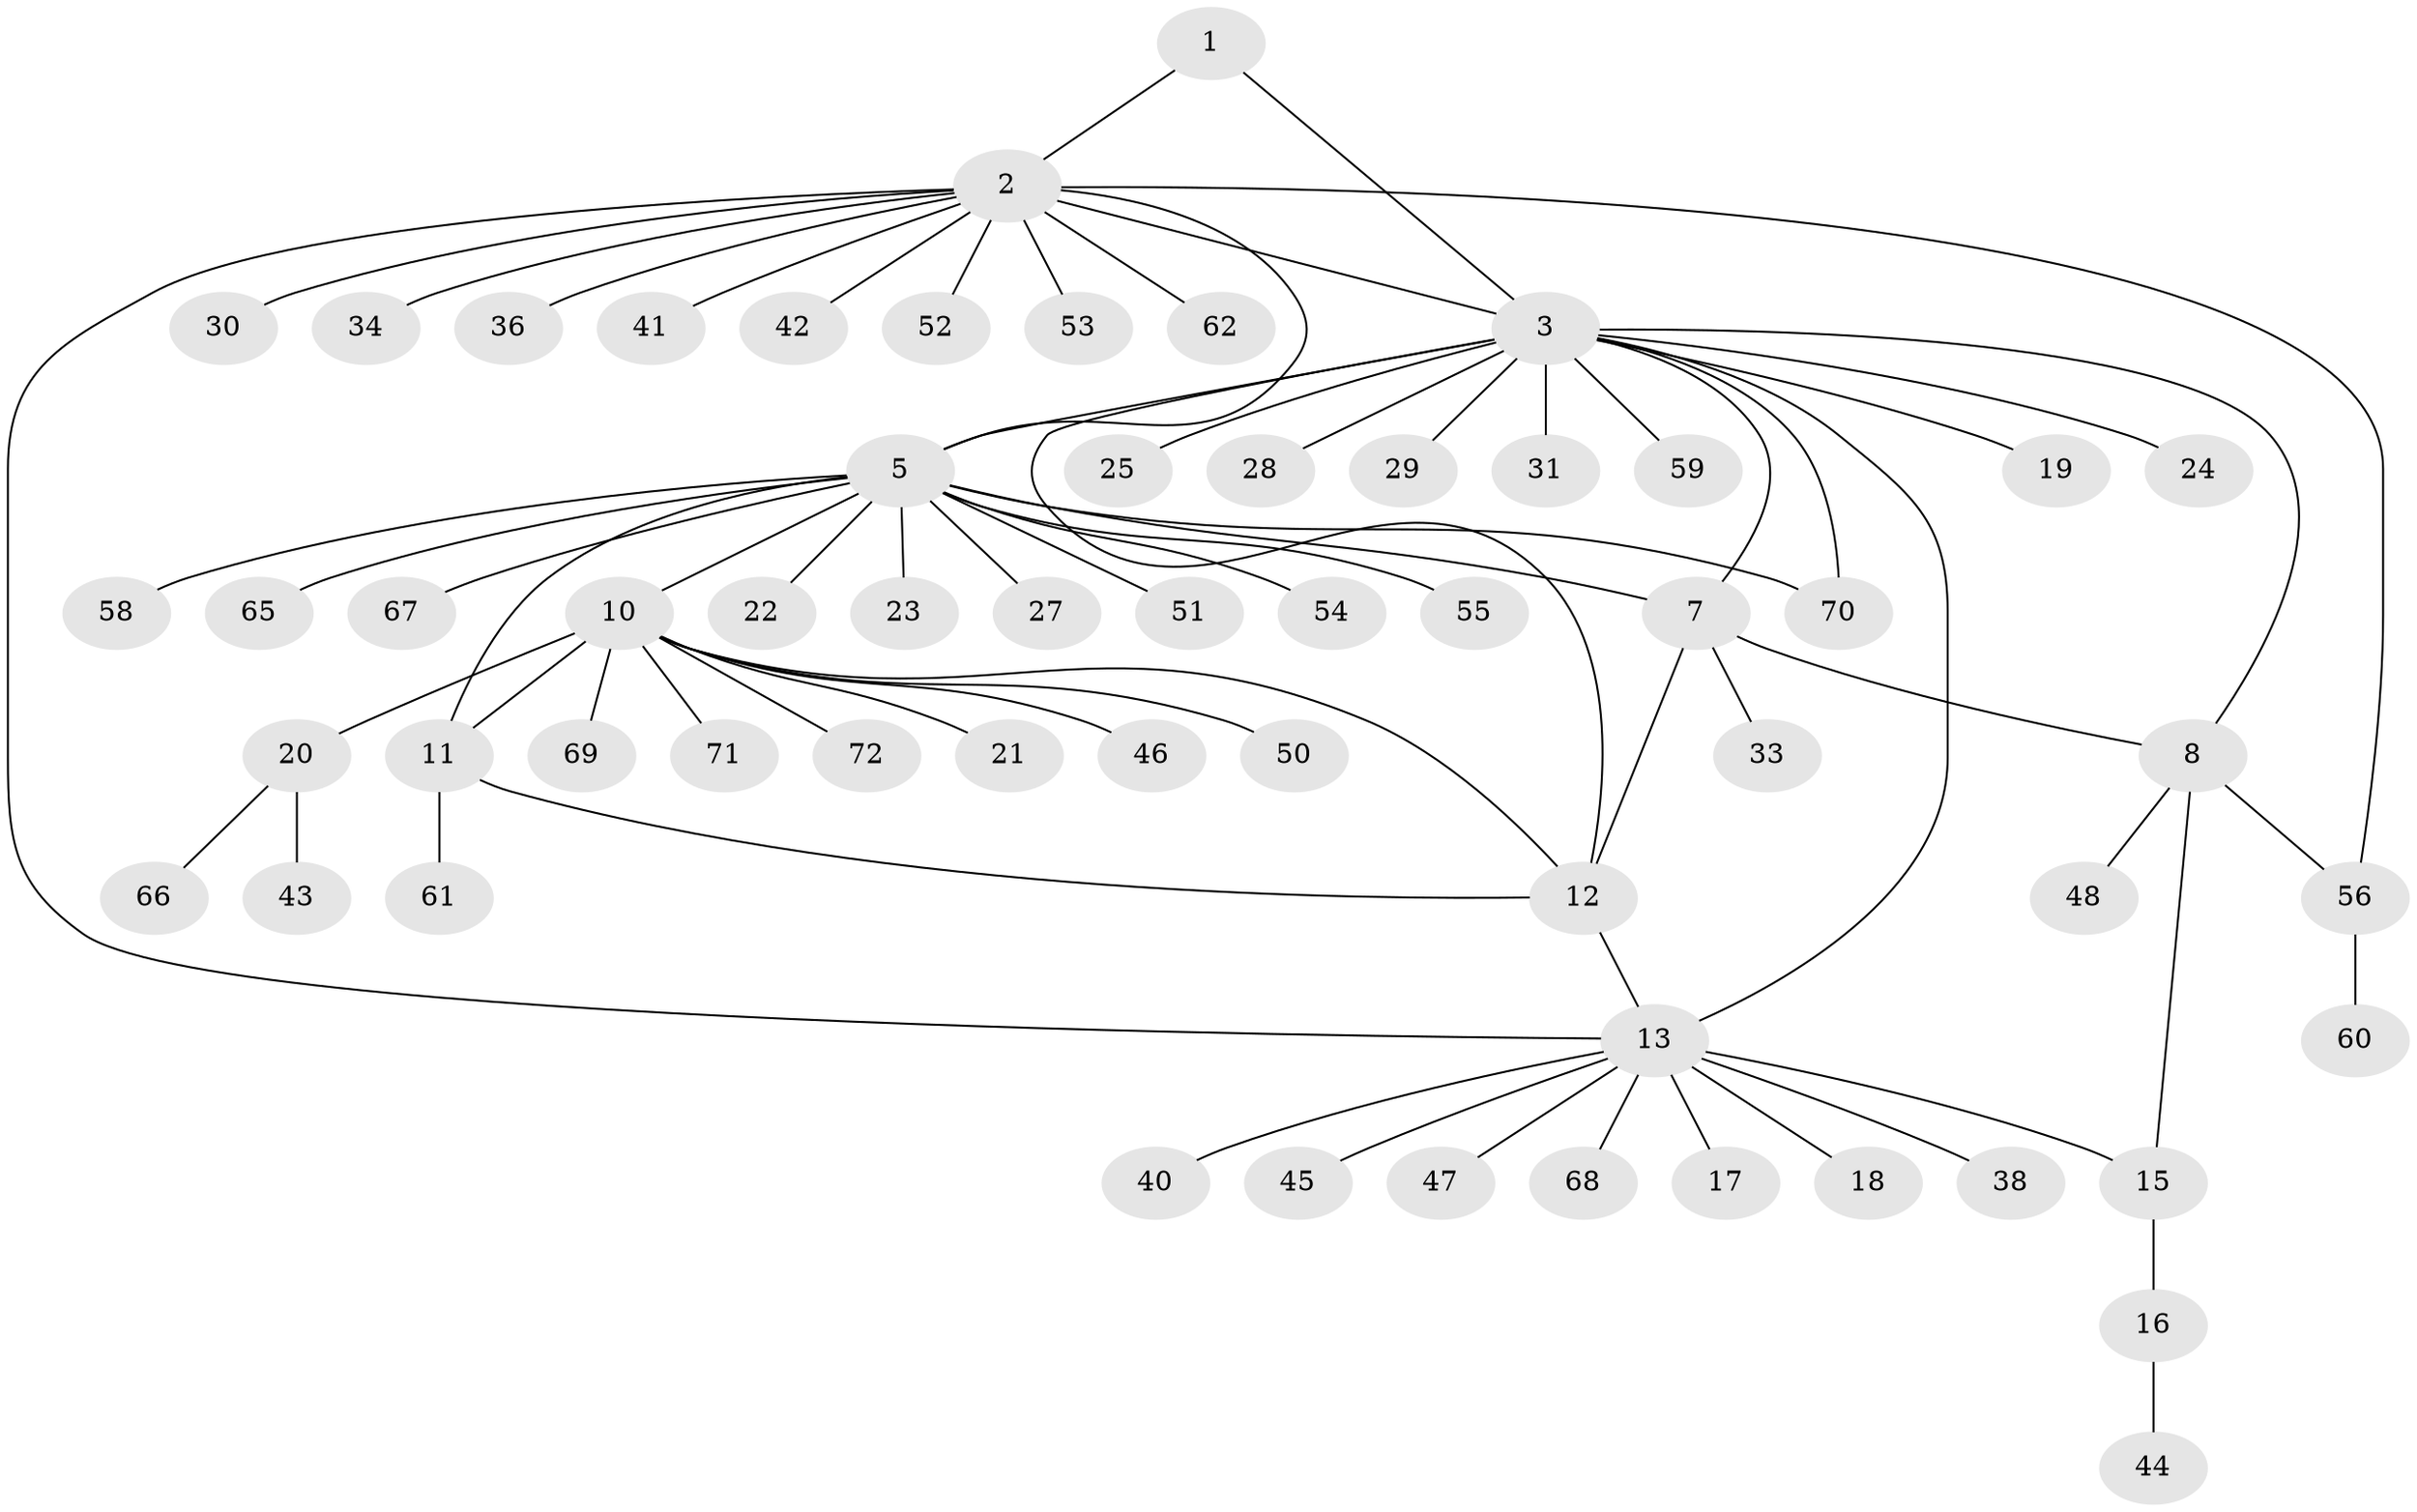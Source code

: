 // original degree distribution, {3: 0.041666666666666664, 9: 0.027777777777777776, 8: 0.013888888888888888, 7: 0.05555555555555555, 11: 0.027777777777777776, 4: 0.041666666666666664, 6: 0.013888888888888888, 5: 0.027777777777777776, 2: 0.06944444444444445, 1: 0.6805555555555556}
// Generated by graph-tools (version 1.1) at 2025/11/02/27/25 16:11:35]
// undirected, 59 vertices, 71 edges
graph export_dot {
graph [start="1"]
  node [color=gray90,style=filled];
  1 [super="+49"];
  2 [super="+4"];
  3 [super="+9"];
  5 [super="+6"];
  7 [super="+26"];
  8 [super="+57"];
  10 [super="+32"];
  11 [super="+37"];
  12;
  13 [super="+14"];
  15 [super="+35"];
  16;
  17;
  18;
  19 [super="+39"];
  20 [super="+64"];
  21;
  22;
  23;
  24;
  25;
  27;
  28;
  29;
  30;
  31;
  33;
  34;
  36;
  38;
  40;
  41;
  42;
  43;
  44;
  45;
  46;
  47;
  48 [super="+63"];
  50;
  51;
  52;
  53;
  54;
  55;
  56;
  58;
  59;
  60;
  61;
  62;
  65;
  66;
  67;
  68;
  69;
  70;
  71;
  72;
  1 -- 2;
  1 -- 3;
  2 -- 3;
  2 -- 34;
  2 -- 36;
  2 -- 41;
  2 -- 42;
  2 -- 53;
  2 -- 62;
  2 -- 52;
  2 -- 5 [weight=2];
  2 -- 30;
  2 -- 56;
  2 -- 13;
  3 -- 12;
  3 -- 19;
  3 -- 29;
  3 -- 70;
  3 -- 5;
  3 -- 7;
  3 -- 8;
  3 -- 24;
  3 -- 25;
  3 -- 59;
  3 -- 28;
  3 -- 31;
  3 -- 13;
  5 -- 22;
  5 -- 23;
  5 -- 27;
  5 -- 55;
  5 -- 65;
  5 -- 67;
  5 -- 70;
  5 -- 10;
  5 -- 51;
  5 -- 54;
  5 -- 58;
  5 -- 7;
  5 -- 11;
  7 -- 8;
  7 -- 12;
  7 -- 33;
  8 -- 15;
  8 -- 48;
  8 -- 56;
  10 -- 11;
  10 -- 12;
  10 -- 20;
  10 -- 21;
  10 -- 46;
  10 -- 50;
  10 -- 69;
  10 -- 71;
  10 -- 72;
  11 -- 12;
  11 -- 61;
  12 -- 13;
  13 -- 15 [weight=2];
  13 -- 17;
  13 -- 18;
  13 -- 38;
  13 -- 40;
  13 -- 45;
  13 -- 68;
  13 -- 47;
  15 -- 16;
  16 -- 44;
  20 -- 43;
  20 -- 66;
  56 -- 60;
}
